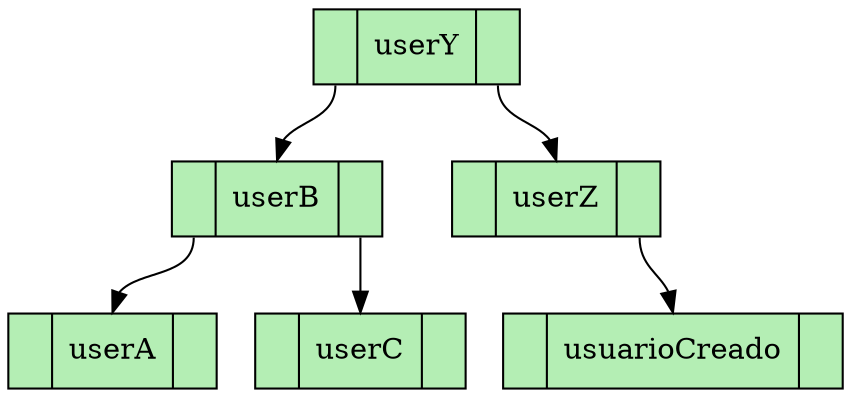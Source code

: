 digraph{
node[shape = record;]
Nodo_userY[label = "<f0>|<f1>userY|<f2>"; group = 1; fillcolor = darkseagreen2; style = filled]
Nodo_userY:f0 -> Nodo_userB:f1
Nodo_userY:f2 -> Nodo_userZ:f1
Nodo_userB[label = "<f0>|<f1>userB|<f2>"; group = 1; fillcolor = darkseagreen2; style = filled]
Nodo_userB:f0 -> Nodo_userA:f1
Nodo_userB:f2 -> Nodo_userC:f1
Nodo_userA[label = "<f0>|<f1>userA|<f2>"; group = 1; fillcolor = darkseagreen2; style = filled]
Nodo_userC[label = "<f0>|<f1>userC|<f2>"; group = 1; fillcolor = darkseagreen2; style = filled]
Nodo_userZ[label = "<f0>|<f1>userZ|<f2>"; group = 1; fillcolor = darkseagreen2; style = filled]
Nodo_userZ:f2 -> Nodo_usuarioCreado:f1
Nodo_usuarioCreado[label = "<f0>|<f1>usuarioCreado|<f2>"; group = 1; fillcolor = darkseagreen2; style = filled]

}